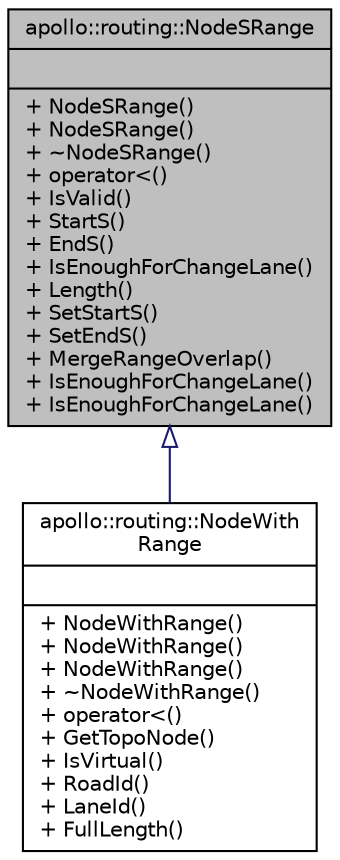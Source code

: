 digraph "apollo::routing::NodeSRange"
{
  edge [fontname="Helvetica",fontsize="10",labelfontname="Helvetica",labelfontsize="10"];
  node [fontname="Helvetica",fontsize="10",shape=record];
  Node1 [label="{apollo::routing::NodeSRange\n||+ NodeSRange()\l+ NodeSRange()\l+ ~NodeSRange()\l+ operator\<()\l+ IsValid()\l+ StartS()\l+ EndS()\l+ IsEnoughForChangeLane()\l+ Length()\l+ SetStartS()\l+ SetEndS()\l+ MergeRangeOverlap()\l+ IsEnoughForChangeLane()\l+ IsEnoughForChangeLane()\l}",height=0.2,width=0.4,color="black", fillcolor="grey75", style="filled" fontcolor="black"];
  Node1 -> Node2 [dir="back",color="midnightblue",fontsize="10",style="solid",arrowtail="onormal",fontname="Helvetica"];
  Node2 [label="{apollo::routing::NodeWith\lRange\n||+ NodeWithRange()\l+ NodeWithRange()\l+ NodeWithRange()\l+ ~NodeWithRange()\l+ operator\<()\l+ GetTopoNode()\l+ IsVirtual()\l+ RoadId()\l+ LaneId()\l+ FullLength()\l}",height=0.2,width=0.4,color="black", fillcolor="white", style="filled",URL="$classapollo_1_1routing_1_1NodeWithRange.html"];
}
